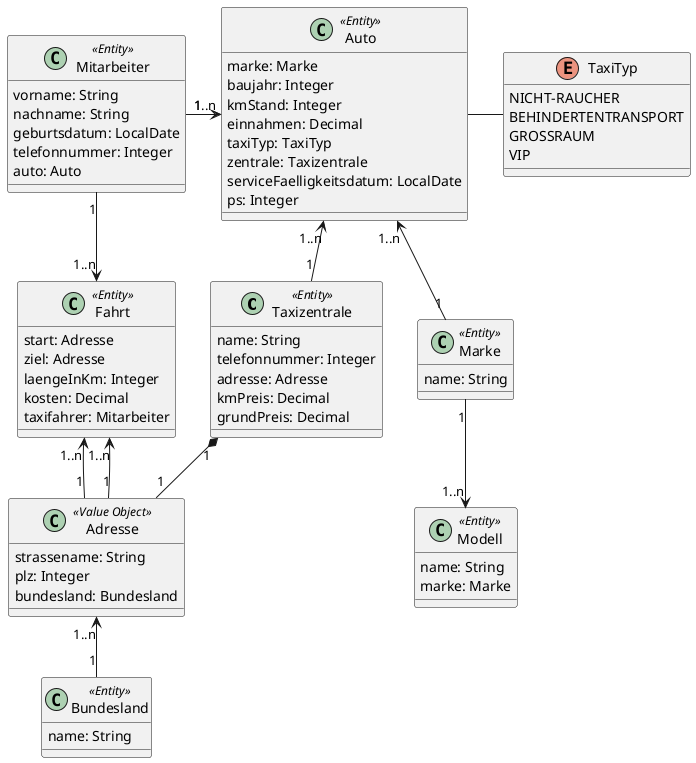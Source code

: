 @startuml

class Taxizentrale <<Entity>> {
name: String
telefonnummer: Integer
adresse: Adresse
kmPreis: Decimal
grundPreis: Decimal
'gesamtEinnahmen: decimal
}

class Auto <<Entity>> {
marke: Marke
baujahr: Integer
kmStand: Integer
einnahmen: Decimal
taxiTyp: TaxiTyp
zentrale: Taxizentrale
serviceFaelligkeitsdatum: LocalDate
ps: Integer
}

class Mitarbeiter <<Entity>> {
vorname: String
nachname: String
geburtsdatum: LocalDate
telefonnummer: Integer
auto: Auto

}

class Adresse <<Value Object>> {
strassename: String
plz: Integer
bundesland: Bundesland
}

class Bundesland <<Entity>> {
name: String
}

enum TaxiTyp {
NICHT-RAUCHER
BEHINDERTENTRANSPORT
GROSSRAUM
VIP
}

class Modell <<Entity>>{
name: String
marke: Marke

}

class Marke <<Entity>>{
name: String
}

class Fahrt <<Entity>>{
start: Adresse
ziel: Adresse
laengeInKm: Integer
kosten: Decimal
taxifahrer: Mitarbeiter
}





Auto -right- TaxiTyp
Taxizentrale "1" -up-> "1..n" Auto
Auto "1..n" <-left- "1" Mitarbeiter
Taxizentrale "1"  *-- "1" Adresse
Adresse "1..n" <-- "1" Bundesland
Mitarbeiter "1"--> "1..n" Fahrt
Auto "1..n" <-- "1" Marke
Marke "1" --> "1..n" Modell
Fahrt "1..n" <-- "1" Adresse
Fahrt "1..n" <-- "1" Adresse




@enduml